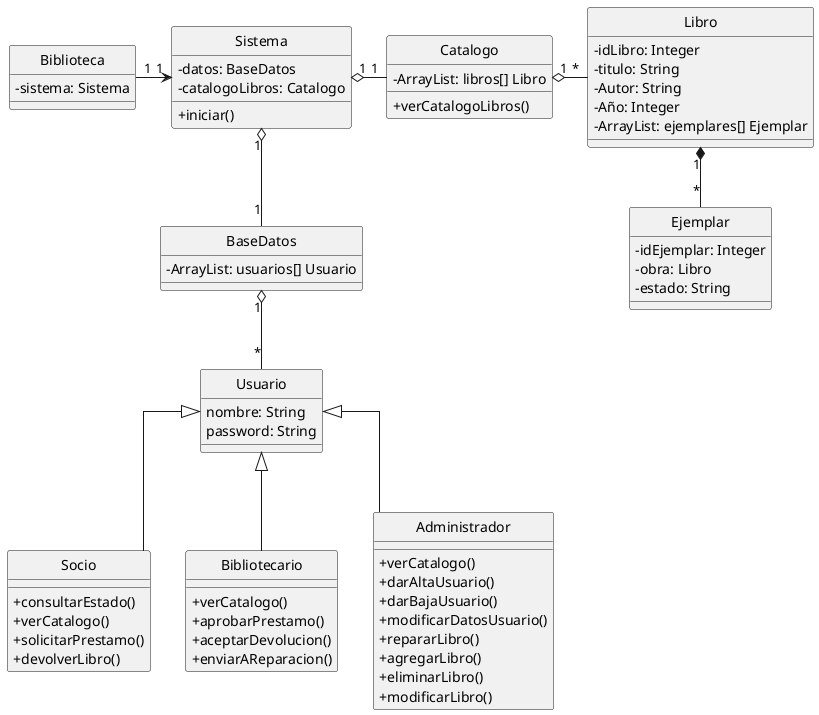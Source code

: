 @startuml
hide circle
skinparam classAttributeIconSize 0
skinparam linetype ortho

class Biblioteca {
    -sistema: Sistema
}

class Catalogo {
    -ArrayList: libros[] Libro
    +verCatalogoLibros()
}

class Libro {
    -idLibro: Integer
    -titulo: String
    -Autor: String
    -Año: Integer
    -ArrayList: ejemplares[] Ejemplar
}

class Ejemplar {
    -idEjemplar: Integer
    -obra: Libro
    -estado: String
}

class Sistema {
    -datos: BaseDatos
    -catalogoLibros: Catalogo
    +iniciar()
}

class BaseDatos {
    -ArrayList: usuarios[] Usuario
}

class Usuario {
    nombre: String
    password: String
}

class Socio {
    +consultarEstado()
    +verCatalogo()
    +solicitarPrestamo()
    +devolverLibro()
}

class Bibliotecario {
    +verCatalogo()
    +aprobarPrestamo()
    +aceptarDevolucion()
    +enviarAReparacion()
}

class Administrador {
    +verCatalogo()
    +darAltaUsuario()
    +darBajaUsuario()
    +modificarDatosUsuario()
    +repararLibro()
    +agregarLibro()
    +eliminarLibro()
    +modificarLibro()
}


Biblioteca "1" -> "1" Sistema
Catalogo "1" o- "*" Libro
Libro "1" *-- "*" Ejemplar
Sistema "1" o-- "1" BaseDatos
Sistema "1" o- "1" Catalogo
BaseDatos "1" o-- "*" Usuario
Usuario <|-- Socio
Usuario <|-- Bibliotecario
Usuario <|-- Administrador


@enduml
